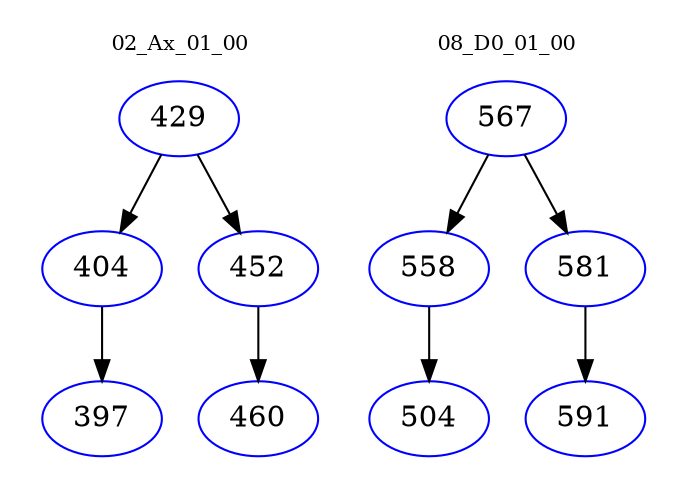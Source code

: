 digraph{
subgraph cluster_0 {
color = white
label = "02_Ax_01_00";
fontsize=10;
T0_429 [label="429", color="blue"]
T0_429 -> T0_404 [color="black"]
T0_404 [label="404", color="blue"]
T0_404 -> T0_397 [color="black"]
T0_397 [label="397", color="blue"]
T0_429 -> T0_452 [color="black"]
T0_452 [label="452", color="blue"]
T0_452 -> T0_460 [color="black"]
T0_460 [label="460", color="blue"]
}
subgraph cluster_1 {
color = white
label = "08_D0_01_00";
fontsize=10;
T1_567 [label="567", color="blue"]
T1_567 -> T1_558 [color="black"]
T1_558 [label="558", color="blue"]
T1_558 -> T1_504 [color="black"]
T1_504 [label="504", color="blue"]
T1_567 -> T1_581 [color="black"]
T1_581 [label="581", color="blue"]
T1_581 -> T1_591 [color="black"]
T1_591 [label="591", color="blue"]
}
}
